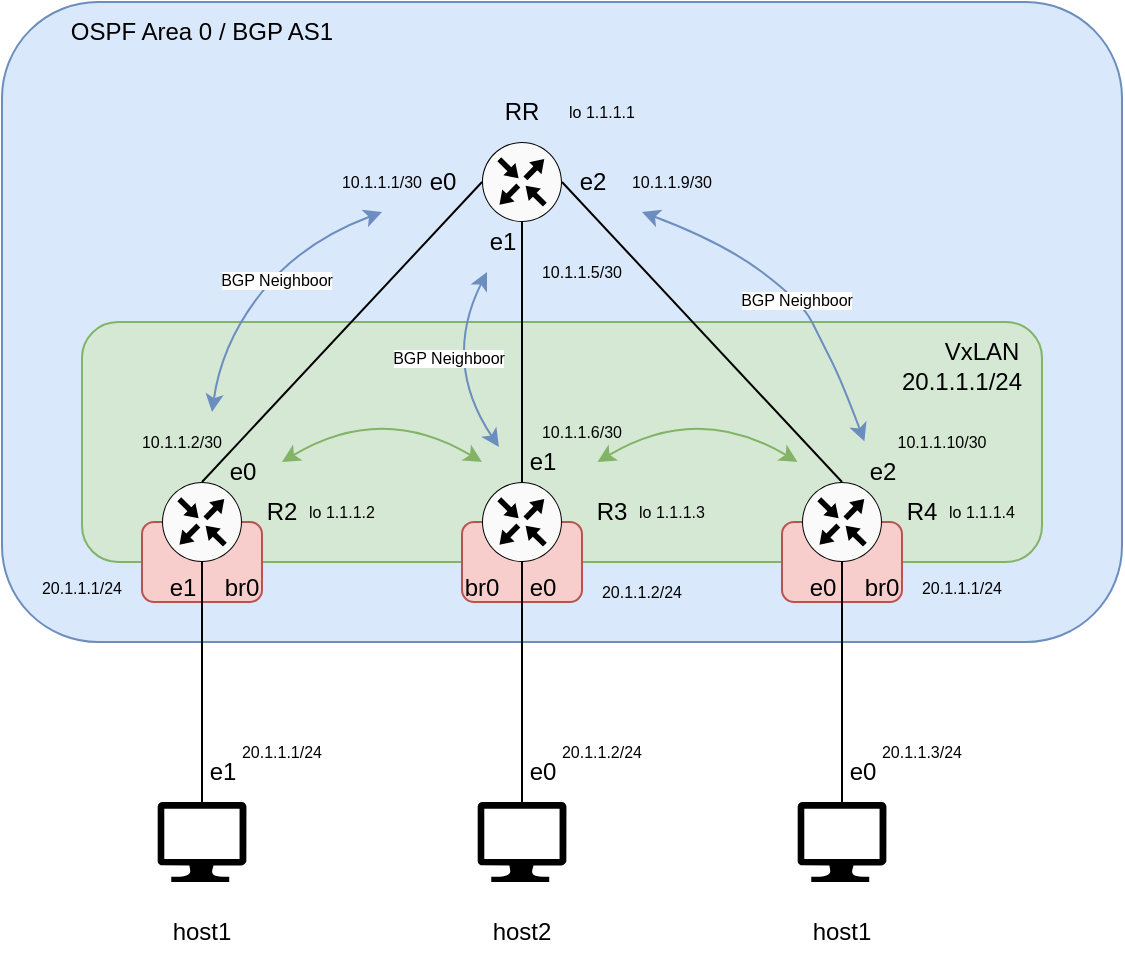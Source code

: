 <mxfile version="22.1.22" type="device">
  <diagram name="Page-1" id="3GRDQp2RbUjhu-rQpAlW">
    <mxGraphModel dx="1415" dy="1920" grid="1" gridSize="10" guides="1" tooltips="1" connect="1" arrows="1" fold="1" page="1" pageScale="1" pageWidth="850" pageHeight="1100" math="0" shadow="0">
      <root>
        <mxCell id="0" />
        <mxCell id="1" parent="0" />
        <mxCell id="hw8R0K9ZSwKkc37lEHC2-26" value="" style="rounded=1;whiteSpace=wrap;html=1;fillColor=#dae8fc;strokeColor=#6c8ebf;" vertex="1" parent="1">
          <mxGeometry x="120" y="-40" width="560" height="320" as="geometry" />
        </mxCell>
        <mxCell id="9nsZyM-J4-JsA2fCTY8i-28" value="" style="rounded=1;whiteSpace=wrap;html=1;fillColor=#d5e8d4;strokeColor=#82b366;" parent="1" vertex="1">
          <mxGeometry x="160" y="120" width="480" height="120" as="geometry" />
        </mxCell>
        <mxCell id="9nsZyM-J4-JsA2fCTY8i-36" value="" style="rounded=1;whiteSpace=wrap;html=1;fillColor=#f8cecc;strokeColor=#b85450;" parent="1" vertex="1">
          <mxGeometry x="350" y="220" width="60" height="40" as="geometry" />
        </mxCell>
        <mxCell id="9nsZyM-J4-JsA2fCTY8i-32" value="" style="rounded=1;whiteSpace=wrap;html=1;fillColor=#f8cecc;strokeColor=#b85450;" parent="1" vertex="1">
          <mxGeometry x="190" y="220" width="60" height="40" as="geometry" />
        </mxCell>
        <mxCell id="9nsZyM-J4-JsA2fCTY8i-3" value="" style="sketch=0;points=[[0.5,0,0],[1,0.5,0],[0.5,1,0],[0,0.5,0],[0.145,0.145,0],[0.856,0.145,0],[0.855,0.856,0],[0.145,0.855,0]];verticalLabelPosition=bottom;html=1;verticalAlign=top;aspect=fixed;align=center;pointerEvents=1;shape=mxgraph.cisco19.rect;prIcon=router;fillColor=#FAFAFA;strokeColor=#000000;" parent="1" vertex="1">
          <mxGeometry x="200" y="200" width="40" height="40" as="geometry" />
        </mxCell>
        <mxCell id="9nsZyM-J4-JsA2fCTY8i-4" value="" style="sketch=0;points=[[0.5,0,0],[1,0.5,0],[0.5,1,0],[0,0.5,0],[0.145,0.145,0],[0.856,0.145,0],[0.855,0.856,0],[0.145,0.855,0]];verticalLabelPosition=bottom;html=1;verticalAlign=top;aspect=fixed;align=center;pointerEvents=1;shape=mxgraph.cisco19.rect;prIcon=router;fillColor=#FAFAFA;strokeColor=#000000;" parent="1" vertex="1">
          <mxGeometry x="360" y="200" width="40" height="40" as="geometry" />
        </mxCell>
        <mxCell id="9nsZyM-J4-JsA2fCTY8i-5" value="" style="sketch=0;aspect=fixed;pointerEvents=1;shadow=0;dashed=0;html=1;strokeColor=none;labelPosition=center;verticalLabelPosition=bottom;verticalAlign=top;align=center;fillColor=#000000;shape=mxgraph.azure.computer" parent="1" vertex="1">
          <mxGeometry x="197.78" y="360" width="44.44" height="40" as="geometry" />
        </mxCell>
        <mxCell id="9nsZyM-J4-JsA2fCTY8i-6" value="" style="sketch=0;aspect=fixed;pointerEvents=1;shadow=0;dashed=0;html=1;strokeColor=none;labelPosition=center;verticalLabelPosition=bottom;verticalAlign=top;align=center;fillColor=#000000;shape=mxgraph.azure.computer" parent="1" vertex="1">
          <mxGeometry x="357.78" y="360" width="44.44" height="40" as="geometry" />
        </mxCell>
        <mxCell id="9nsZyM-J4-JsA2fCTY8i-7" value="" style="endArrow=none;html=1;rounded=0;entryX=0;entryY=0.5;entryDx=0;entryDy=0;entryPerimeter=0;exitX=0.5;exitY=0;exitDx=0;exitDy=0;exitPerimeter=0;" parent="1" source="9nsZyM-J4-JsA2fCTY8i-3" target="hw8R0K9ZSwKkc37lEHC2-14" edge="1">
          <mxGeometry width="50" height="50" relative="1" as="geometry">
            <mxPoint x="290" y="260" as="sourcePoint" />
            <mxPoint x="280" y="100" as="targetPoint" />
          </mxGeometry>
        </mxCell>
        <mxCell id="9nsZyM-J4-JsA2fCTY8i-8" value="" style="endArrow=none;html=1;rounded=0;entryX=0.5;entryY=1;entryDx=0;entryDy=0;entryPerimeter=0;exitX=0.5;exitY=0;exitDx=0;exitDy=0;exitPerimeter=0;" parent="1" source="9nsZyM-J4-JsA2fCTY8i-4" target="hw8R0K9ZSwKkc37lEHC2-14" edge="1">
          <mxGeometry width="50" height="50" relative="1" as="geometry">
            <mxPoint x="230" y="210" as="sourcePoint" />
            <mxPoint x="320" y="100" as="targetPoint" />
          </mxGeometry>
        </mxCell>
        <mxCell id="9nsZyM-J4-JsA2fCTY8i-9" value="" style="endArrow=none;html=1;rounded=0;entryX=0.5;entryY=0;entryDx=0;entryDy=0;entryPerimeter=0;exitX=0.5;exitY=1;exitDx=0;exitDy=0;exitPerimeter=0;" parent="1" source="9nsZyM-J4-JsA2fCTY8i-3" target="9nsZyM-J4-JsA2fCTY8i-5" edge="1">
          <mxGeometry width="50" height="50" relative="1" as="geometry">
            <mxPoint x="230" y="210" as="sourcePoint" />
            <mxPoint x="290" y="110" as="targetPoint" />
          </mxGeometry>
        </mxCell>
        <mxCell id="9nsZyM-J4-JsA2fCTY8i-10" value="" style="endArrow=none;html=1;rounded=0;entryX=0.5;entryY=0;entryDx=0;entryDy=0;entryPerimeter=0;exitX=0.5;exitY=1;exitDx=0;exitDy=0;exitPerimeter=0;" parent="1" source="9nsZyM-J4-JsA2fCTY8i-4" target="9nsZyM-J4-JsA2fCTY8i-6" edge="1">
          <mxGeometry width="50" height="50" relative="1" as="geometry">
            <mxPoint x="230" y="250" as="sourcePoint" />
            <mxPoint x="230" y="370" as="targetPoint" />
          </mxGeometry>
        </mxCell>
        <mxCell id="9nsZyM-J4-JsA2fCTY8i-12" value="R2" style="text;html=1;strokeColor=none;fillColor=none;align=center;verticalAlign=middle;whiteSpace=wrap;rounded=0;" parent="1" vertex="1">
          <mxGeometry x="230" y="200" width="60" height="30" as="geometry" />
        </mxCell>
        <mxCell id="9nsZyM-J4-JsA2fCTY8i-13" value="RR" style="text;html=1;strokeColor=none;fillColor=none;align=center;verticalAlign=middle;whiteSpace=wrap;rounded=0;" parent="1" vertex="1">
          <mxGeometry x="350" width="60" height="30" as="geometry" />
        </mxCell>
        <mxCell id="9nsZyM-J4-JsA2fCTY8i-14" value="R3" style="text;html=1;strokeColor=none;fillColor=none;align=center;verticalAlign=middle;whiteSpace=wrap;rounded=0;" parent="1" vertex="1">
          <mxGeometry x="395" y="200" width="60" height="30" as="geometry" />
        </mxCell>
        <mxCell id="9nsZyM-J4-JsA2fCTY8i-15" value="host1" style="text;html=1;strokeColor=none;fillColor=none;align=center;verticalAlign=middle;whiteSpace=wrap;rounded=0;" parent="1" vertex="1">
          <mxGeometry x="190" y="410" width="60" height="30" as="geometry" />
        </mxCell>
        <mxCell id="9nsZyM-J4-JsA2fCTY8i-17" value="host2" style="text;html=1;strokeColor=none;fillColor=none;align=center;verticalAlign=middle;whiteSpace=wrap;rounded=0;" parent="1" vertex="1">
          <mxGeometry x="350" y="410" width="60" height="30" as="geometry" />
        </mxCell>
        <mxCell id="9nsZyM-J4-JsA2fCTY8i-18" value="e0" style="text;html=1;align=center;verticalAlign=middle;resizable=0;points=[];autosize=1;strokeColor=none;fillColor=none;" parent="1" vertex="1">
          <mxGeometry x="320" y="35" width="40" height="30" as="geometry" />
        </mxCell>
        <mxCell id="9nsZyM-J4-JsA2fCTY8i-19" value="e0" style="text;html=1;align=center;verticalAlign=middle;resizable=0;points=[];autosize=1;strokeColor=none;fillColor=none;" parent="1" vertex="1">
          <mxGeometry x="220" y="180" width="40" height="30" as="geometry" />
        </mxCell>
        <mxCell id="9nsZyM-J4-JsA2fCTY8i-20" value="e1" style="text;html=1;align=center;verticalAlign=middle;resizable=0;points=[];autosize=1;strokeColor=none;fillColor=none;" parent="1" vertex="1">
          <mxGeometry x="190" y="238" width="40" height="30" as="geometry" />
        </mxCell>
        <mxCell id="9nsZyM-J4-JsA2fCTY8i-21" value="e1" style="text;html=1;align=center;verticalAlign=middle;resizable=0;points=[];autosize=1;strokeColor=none;fillColor=none;" parent="1" vertex="1">
          <mxGeometry x="210" y="330" width="40" height="30" as="geometry" />
        </mxCell>
        <mxCell id="9nsZyM-J4-JsA2fCTY8i-22" value="e0" style="text;html=1;align=center;verticalAlign=middle;resizable=0;points=[];autosize=1;strokeColor=none;fillColor=none;" parent="1" vertex="1">
          <mxGeometry x="370" y="330" width="40" height="30" as="geometry" />
        </mxCell>
        <mxCell id="9nsZyM-J4-JsA2fCTY8i-23" value="e0" style="text;html=1;align=center;verticalAlign=middle;resizable=0;points=[];autosize=1;strokeColor=none;fillColor=none;" parent="1" vertex="1">
          <mxGeometry x="370" y="238" width="40" height="30" as="geometry" />
        </mxCell>
        <mxCell id="9nsZyM-J4-JsA2fCTY8i-24" value="e1" style="text;html=1;align=center;verticalAlign=middle;resizable=0;points=[];autosize=1;strokeColor=none;fillColor=none;" parent="1" vertex="1">
          <mxGeometry x="370" y="175" width="40" height="30" as="geometry" />
        </mxCell>
        <mxCell id="9nsZyM-J4-JsA2fCTY8i-25" value="e1" style="text;html=1;align=center;verticalAlign=middle;resizable=0;points=[];autosize=1;strokeColor=none;fillColor=none;" parent="1" vertex="1">
          <mxGeometry x="350" y="65" width="40" height="30" as="geometry" />
        </mxCell>
        <mxCell id="9nsZyM-J4-JsA2fCTY8i-29" value="VxLAN" style="text;html=1;strokeColor=none;fillColor=none;align=center;verticalAlign=middle;whiteSpace=wrap;rounded=0;" parent="1" vertex="1">
          <mxGeometry x="580" y="120" width="60" height="30" as="geometry" />
        </mxCell>
        <mxCell id="9nsZyM-J4-JsA2fCTY8i-30" value="" style="curved=1;endArrow=classic;html=1;rounded=0;fillColor=#d5e8d4;strokeColor=#82b366;startArrow=classic;startFill=1;" parent="1" edge="1">
          <mxGeometry width="50" height="50" relative="1" as="geometry">
            <mxPoint x="360" y="190" as="sourcePoint" />
            <mxPoint x="260" y="190" as="targetPoint" />
            <Array as="points">
              <mxPoint x="310" y="160" />
            </Array>
          </mxGeometry>
        </mxCell>
        <mxCell id="9nsZyM-J4-JsA2fCTY8i-33" value="br0" style="text;html=1;strokeColor=none;fillColor=none;align=center;verticalAlign=middle;whiteSpace=wrap;rounded=0;" parent="1" vertex="1">
          <mxGeometry x="210" y="238" width="60" height="30" as="geometry" />
        </mxCell>
        <mxCell id="9nsZyM-J4-JsA2fCTY8i-37" value="br0" style="text;html=1;strokeColor=none;fillColor=none;align=center;verticalAlign=middle;whiteSpace=wrap;rounded=0;" parent="1" vertex="1">
          <mxGeometry x="330" y="238" width="60" height="30" as="geometry" />
        </mxCell>
        <mxCell id="9nsZyM-J4-JsA2fCTY8i-38" value="20.1.1.1/24" style="text;html=1;strokeColor=none;fillColor=none;align=center;verticalAlign=middle;whiteSpace=wrap;rounded=0;fontSize=8;" parent="1" vertex="1">
          <mxGeometry x="230" y="320" width="60" height="30" as="geometry" />
        </mxCell>
        <mxCell id="9nsZyM-J4-JsA2fCTY8i-39" value="20.1.1.2/24" style="text;html=1;strokeColor=none;fillColor=none;align=center;verticalAlign=middle;whiteSpace=wrap;rounded=0;fontSize=8;" parent="1" vertex="1">
          <mxGeometry x="390" y="320" width="60" height="30" as="geometry" />
        </mxCell>
        <mxCell id="9nsZyM-J4-JsA2fCTY8i-40" value="20.1.1.1/24" style="text;html=1;strokeColor=none;fillColor=none;align=center;verticalAlign=middle;whiteSpace=wrap;rounded=0;" parent="1" vertex="1">
          <mxGeometry x="570" y="135" width="60" height="30" as="geometry" />
        </mxCell>
        <mxCell id="9nsZyM-J4-JsA2fCTY8i-41" value="20.1.1.2/24" style="text;html=1;strokeColor=none;fillColor=none;align=center;verticalAlign=middle;whiteSpace=wrap;rounded=0;fontSize=8;" parent="1" vertex="1">
          <mxGeometry x="410" y="240" width="60" height="30" as="geometry" />
        </mxCell>
        <mxCell id="9nsZyM-J4-JsA2fCTY8i-42" value="20.1.1.1/24" style="text;html=1;strokeColor=none;fillColor=none;align=center;verticalAlign=middle;whiteSpace=wrap;rounded=0;fontSize=8;" parent="1" vertex="1">
          <mxGeometry x="130" y="238" width="60" height="30" as="geometry" />
        </mxCell>
        <mxCell id="9nsZyM-J4-JsA2fCTY8i-43" value="10.1.1.2/30" style="text;html=1;strokeColor=none;fillColor=none;align=center;verticalAlign=middle;whiteSpace=wrap;rounded=0;fontSize=8;" parent="1" vertex="1">
          <mxGeometry x="180" y="165" width="60" height="30" as="geometry" />
        </mxCell>
        <mxCell id="9nsZyM-J4-JsA2fCTY8i-44" value="10.1.1.6/30" style="text;html=1;strokeColor=none;fillColor=none;align=center;verticalAlign=middle;whiteSpace=wrap;rounded=0;fontSize=8;" parent="1" vertex="1">
          <mxGeometry x="380" y="160" width="60" height="30" as="geometry" />
        </mxCell>
        <mxCell id="hw8R0K9ZSwKkc37lEHC2-1" value="" style="rounded=1;whiteSpace=wrap;html=1;fillColor=#f8cecc;strokeColor=#b85450;" vertex="1" parent="1">
          <mxGeometry x="510" y="220" width="60" height="40" as="geometry" />
        </mxCell>
        <mxCell id="hw8R0K9ZSwKkc37lEHC2-2" value="" style="sketch=0;points=[[0.5,0,0],[1,0.5,0],[0.5,1,0],[0,0.5,0],[0.145,0.145,0],[0.856,0.145,0],[0.855,0.856,0],[0.145,0.855,0]];verticalLabelPosition=bottom;html=1;verticalAlign=top;aspect=fixed;align=center;pointerEvents=1;shape=mxgraph.cisco19.rect;prIcon=router;fillColor=#FAFAFA;strokeColor=#000000;" vertex="1" parent="1">
          <mxGeometry x="520" y="200" width="40" height="40" as="geometry" />
        </mxCell>
        <mxCell id="hw8R0K9ZSwKkc37lEHC2-3" value="" style="sketch=0;aspect=fixed;pointerEvents=1;shadow=0;dashed=0;html=1;strokeColor=none;labelPosition=center;verticalLabelPosition=bottom;verticalAlign=top;align=center;fillColor=#000000;shape=mxgraph.azure.computer" vertex="1" parent="1">
          <mxGeometry x="517.78" y="360" width="44.44" height="40" as="geometry" />
        </mxCell>
        <mxCell id="hw8R0K9ZSwKkc37lEHC2-4" value="" style="endArrow=none;html=1;rounded=0;entryX=0.5;entryY=0;entryDx=0;entryDy=0;entryPerimeter=0;exitX=0.5;exitY=1;exitDx=0;exitDy=0;exitPerimeter=0;" edge="1" parent="1" source="hw8R0K9ZSwKkc37lEHC2-2" target="hw8R0K9ZSwKkc37lEHC2-3">
          <mxGeometry width="50" height="50" relative="1" as="geometry">
            <mxPoint x="550" y="210" as="sourcePoint" />
            <mxPoint x="610" y="110" as="targetPoint" />
          </mxGeometry>
        </mxCell>
        <mxCell id="hw8R0K9ZSwKkc37lEHC2-5" value="R4" style="text;html=1;strokeColor=none;fillColor=none;align=center;verticalAlign=middle;whiteSpace=wrap;rounded=0;" vertex="1" parent="1">
          <mxGeometry x="550" y="200" width="60" height="30" as="geometry" />
        </mxCell>
        <mxCell id="hw8R0K9ZSwKkc37lEHC2-6" value="host1" style="text;html=1;strokeColor=none;fillColor=none;align=center;verticalAlign=middle;whiteSpace=wrap;rounded=0;" vertex="1" parent="1">
          <mxGeometry x="510" y="410" width="60" height="30" as="geometry" />
        </mxCell>
        <mxCell id="hw8R0K9ZSwKkc37lEHC2-7" value="e2" style="text;html=1;align=center;verticalAlign=middle;resizable=0;points=[];autosize=1;strokeColor=none;fillColor=none;" vertex="1" parent="1">
          <mxGeometry x="540" y="180" width="40" height="30" as="geometry" />
        </mxCell>
        <mxCell id="hw8R0K9ZSwKkc37lEHC2-8" value="e0" style="text;html=1;align=center;verticalAlign=middle;resizable=0;points=[];autosize=1;strokeColor=none;fillColor=none;" vertex="1" parent="1">
          <mxGeometry x="510" y="238" width="40" height="30" as="geometry" />
        </mxCell>
        <mxCell id="hw8R0K9ZSwKkc37lEHC2-9" value="e0" style="text;html=1;align=center;verticalAlign=middle;resizable=0;points=[];autosize=1;strokeColor=none;fillColor=none;" vertex="1" parent="1">
          <mxGeometry x="530" y="330" width="40" height="30" as="geometry" />
        </mxCell>
        <mxCell id="hw8R0K9ZSwKkc37lEHC2-10" value="br0" style="text;html=1;strokeColor=none;fillColor=none;align=center;verticalAlign=middle;whiteSpace=wrap;rounded=0;" vertex="1" parent="1">
          <mxGeometry x="530" y="238" width="60" height="30" as="geometry" />
        </mxCell>
        <mxCell id="hw8R0K9ZSwKkc37lEHC2-11" value="20.1.1.3/24" style="text;html=1;strokeColor=none;fillColor=none;align=center;verticalAlign=middle;whiteSpace=wrap;rounded=0;fontSize=8;" vertex="1" parent="1">
          <mxGeometry x="550" y="320" width="60" height="30" as="geometry" />
        </mxCell>
        <mxCell id="hw8R0K9ZSwKkc37lEHC2-12" value="20.1.1.1/24" style="text;html=1;strokeColor=none;fillColor=none;align=center;verticalAlign=middle;whiteSpace=wrap;rounded=0;fontSize=8;" vertex="1" parent="1">
          <mxGeometry x="570" y="238" width="60" height="30" as="geometry" />
        </mxCell>
        <mxCell id="hw8R0K9ZSwKkc37lEHC2-13" value="" style="curved=1;endArrow=classic;html=1;rounded=0;fillColor=#d5e8d4;strokeColor=#82b366;startArrow=classic;startFill=1;" edge="1" parent="1">
          <mxGeometry width="50" height="50" relative="1" as="geometry">
            <mxPoint x="517.78" y="190" as="sourcePoint" />
            <mxPoint x="417.78" y="190" as="targetPoint" />
            <Array as="points">
              <mxPoint x="467.78" y="160" />
            </Array>
          </mxGeometry>
        </mxCell>
        <mxCell id="hw8R0K9ZSwKkc37lEHC2-14" value="" style="sketch=0;points=[[0.5,0,0],[1,0.5,0],[0.5,1,0],[0,0.5,0],[0.145,0.145,0],[0.856,0.145,0],[0.855,0.856,0],[0.145,0.855,0]];verticalLabelPosition=bottom;html=1;verticalAlign=top;aspect=fixed;align=center;pointerEvents=1;shape=mxgraph.cisco19.rect;prIcon=router;fillColor=#FAFAFA;strokeColor=#000000;" vertex="1" parent="1">
          <mxGeometry x="360" y="30" width="40" height="40" as="geometry" />
        </mxCell>
        <mxCell id="hw8R0K9ZSwKkc37lEHC2-16" value="" style="endArrow=none;html=1;rounded=0;entryX=1;entryY=0.5;entryDx=0;entryDy=0;entryPerimeter=0;exitX=0.5;exitY=0;exitDx=0;exitDy=0;exitPerimeter=0;" edge="1" parent="1" source="hw8R0K9ZSwKkc37lEHC2-2" target="hw8R0K9ZSwKkc37lEHC2-14">
          <mxGeometry width="50" height="50" relative="1" as="geometry">
            <mxPoint x="390" y="210" as="sourcePoint" />
            <mxPoint x="392" y="115" as="targetPoint" />
          </mxGeometry>
        </mxCell>
        <mxCell id="hw8R0K9ZSwKkc37lEHC2-17" value="e2" style="text;html=1;align=center;verticalAlign=middle;resizable=0;points=[];autosize=1;strokeColor=none;fillColor=none;" vertex="1" parent="1">
          <mxGeometry x="395" y="35" width="40" height="30" as="geometry" />
        </mxCell>
        <mxCell id="hw8R0K9ZSwKkc37lEHC2-18" value="lo 1.1.1.1" style="text;html=1;strokeColor=none;fillColor=none;align=center;verticalAlign=middle;whiteSpace=wrap;rounded=0;fontSize=8;" vertex="1" parent="1">
          <mxGeometry x="390" width="60" height="30" as="geometry" />
        </mxCell>
        <mxCell id="hw8R0K9ZSwKkc37lEHC2-19" value="10.1.1.1/30" style="text;html=1;strokeColor=none;fillColor=none;align=center;verticalAlign=middle;whiteSpace=wrap;rounded=0;fontSize=8;" vertex="1" parent="1">
          <mxGeometry x="280" y="35" width="60" height="30" as="geometry" />
        </mxCell>
        <mxCell id="hw8R0K9ZSwKkc37lEHC2-20" value="10.1.1.5/30" style="text;html=1;strokeColor=none;fillColor=none;align=center;verticalAlign=middle;whiteSpace=wrap;rounded=0;fontSize=8;" vertex="1" parent="1">
          <mxGeometry x="380" y="80" width="60" height="30" as="geometry" />
        </mxCell>
        <mxCell id="hw8R0K9ZSwKkc37lEHC2-21" value="10.1.1.9/30" style="text;html=1;strokeColor=none;fillColor=none;align=center;verticalAlign=middle;whiteSpace=wrap;rounded=0;fontSize=8;" vertex="1" parent="1">
          <mxGeometry x="425" y="35" width="60" height="30" as="geometry" />
        </mxCell>
        <mxCell id="hw8R0K9ZSwKkc37lEHC2-22" value="lo 1.1.1.2" style="text;html=1;strokeColor=none;fillColor=none;align=center;verticalAlign=middle;whiteSpace=wrap;rounded=0;fontSize=8;" vertex="1" parent="1">
          <mxGeometry x="260" y="200" width="60" height="30" as="geometry" />
        </mxCell>
        <mxCell id="hw8R0K9ZSwKkc37lEHC2-23" value="lo 1.1.1.3" style="text;html=1;strokeColor=none;fillColor=none;align=center;verticalAlign=middle;whiteSpace=wrap;rounded=0;fontSize=8;" vertex="1" parent="1">
          <mxGeometry x="425" y="200" width="60" height="30" as="geometry" />
        </mxCell>
        <mxCell id="hw8R0K9ZSwKkc37lEHC2-24" value="lo 1.1.1.4" style="text;html=1;strokeColor=none;fillColor=none;align=center;verticalAlign=middle;whiteSpace=wrap;rounded=0;fontSize=8;" vertex="1" parent="1">
          <mxGeometry x="580" y="200" width="60" height="30" as="geometry" />
        </mxCell>
        <mxCell id="hw8R0K9ZSwKkc37lEHC2-27" value="OSPF Area 0 / BGP AS1" style="text;html=1;strokeColor=none;fillColor=none;align=center;verticalAlign=middle;whiteSpace=wrap;rounded=0;" vertex="1" parent="1">
          <mxGeometry x="150" y="-40" width="140" height="30" as="geometry" />
        </mxCell>
        <mxCell id="hw8R0K9ZSwKkc37lEHC2-29" value="10.1.1.10/30" style="text;html=1;strokeColor=none;fillColor=none;align=center;verticalAlign=middle;whiteSpace=wrap;rounded=0;fontSize=8;" vertex="1" parent="1">
          <mxGeometry x="560" y="165" width="60" height="30" as="geometry" />
        </mxCell>
        <mxCell id="hw8R0K9ZSwKkc37lEHC2-32" value="" style="curved=1;endArrow=classic;html=1;rounded=0;fillColor=#dae8fc;strokeColor=#6c8ebf;startArrow=classic;startFill=1;entryX=0.75;entryY=0;entryDx=0;entryDy=0;exitX=0.5;exitY=1;exitDx=0;exitDy=0;" edge="1" parent="1">
          <mxGeometry width="50" height="50" relative="1" as="geometry">
            <mxPoint x="310" y="65" as="sourcePoint" />
            <mxPoint x="225" y="165" as="targetPoint" />
            <Array as="points">
              <mxPoint x="270" y="80" />
              <mxPoint x="230" y="130" />
            </Array>
          </mxGeometry>
        </mxCell>
        <mxCell id="hw8R0K9ZSwKkc37lEHC2-33" value="BGP Neighboor" style="edgeLabel;html=1;align=center;verticalAlign=middle;resizable=0;points=[];fontSize=8;" vertex="1" connectable="0" parent="hw8R0K9ZSwKkc37lEHC2-32">
          <mxGeometry x="-0.06" y="2" relative="1" as="geometry">
            <mxPoint y="-1" as="offset" />
          </mxGeometry>
        </mxCell>
        <mxCell id="hw8R0K9ZSwKkc37lEHC2-34" value="" style="curved=1;endArrow=classic;html=1;rounded=0;fillColor=#dae8fc;strokeColor=#6c8ebf;startArrow=classic;startFill=1;entryX=0.25;entryY=1;entryDx=0;entryDy=0;exitX=0.28;exitY=-0.01;exitDx=0;exitDy=0;exitPerimeter=0;" edge="1" parent="1" source="hw8R0K9ZSwKkc37lEHC2-7" target="hw8R0K9ZSwKkc37lEHC2-21">
          <mxGeometry width="50" height="50" relative="1" as="geometry">
            <mxPoint x="530" y="60" as="sourcePoint" />
            <mxPoint x="445" y="160" as="targetPoint" />
            <Array as="points">
              <mxPoint x="540" y="150" />
              <mxPoint x="530" y="130" />
              <mxPoint x="520" y="110" />
              <mxPoint x="480" y="80" />
            </Array>
          </mxGeometry>
        </mxCell>
        <mxCell id="hw8R0K9ZSwKkc37lEHC2-35" value="BGP Neighboor" style="edgeLabel;html=1;align=center;verticalAlign=middle;resizable=0;points=[];fontSize=8;" vertex="1" connectable="0" parent="hw8R0K9ZSwKkc37lEHC2-34">
          <mxGeometry x="-0.06" y="2" relative="1" as="geometry">
            <mxPoint y="-1" as="offset" />
          </mxGeometry>
        </mxCell>
        <mxCell id="hw8R0K9ZSwKkc37lEHC2-36" value="" style="curved=1;endArrow=classic;html=1;rounded=0;fillColor=#dae8fc;strokeColor=#6c8ebf;startArrow=classic;startFill=1;entryX=-0.038;entryY=0.25;entryDx=0;entryDy=0;entryPerimeter=0;" edge="1" parent="1" source="9nsZyM-J4-JsA2fCTY8i-25" target="9nsZyM-J4-JsA2fCTY8i-24">
          <mxGeometry width="50" height="50" relative="1" as="geometry">
            <mxPoint x="330" y="85" as="sourcePoint" />
            <mxPoint x="245" y="185" as="targetPoint" />
            <Array as="points">
              <mxPoint x="340" y="140" />
            </Array>
          </mxGeometry>
        </mxCell>
        <mxCell id="hw8R0K9ZSwKkc37lEHC2-37" value="BGP Neighboor" style="edgeLabel;html=1;align=center;verticalAlign=middle;resizable=0;points=[];fontSize=8;" vertex="1" connectable="0" parent="hw8R0K9ZSwKkc37lEHC2-36">
          <mxGeometry x="-0.06" y="2" relative="1" as="geometry">
            <mxPoint y="-1" as="offset" />
          </mxGeometry>
        </mxCell>
      </root>
    </mxGraphModel>
  </diagram>
</mxfile>
